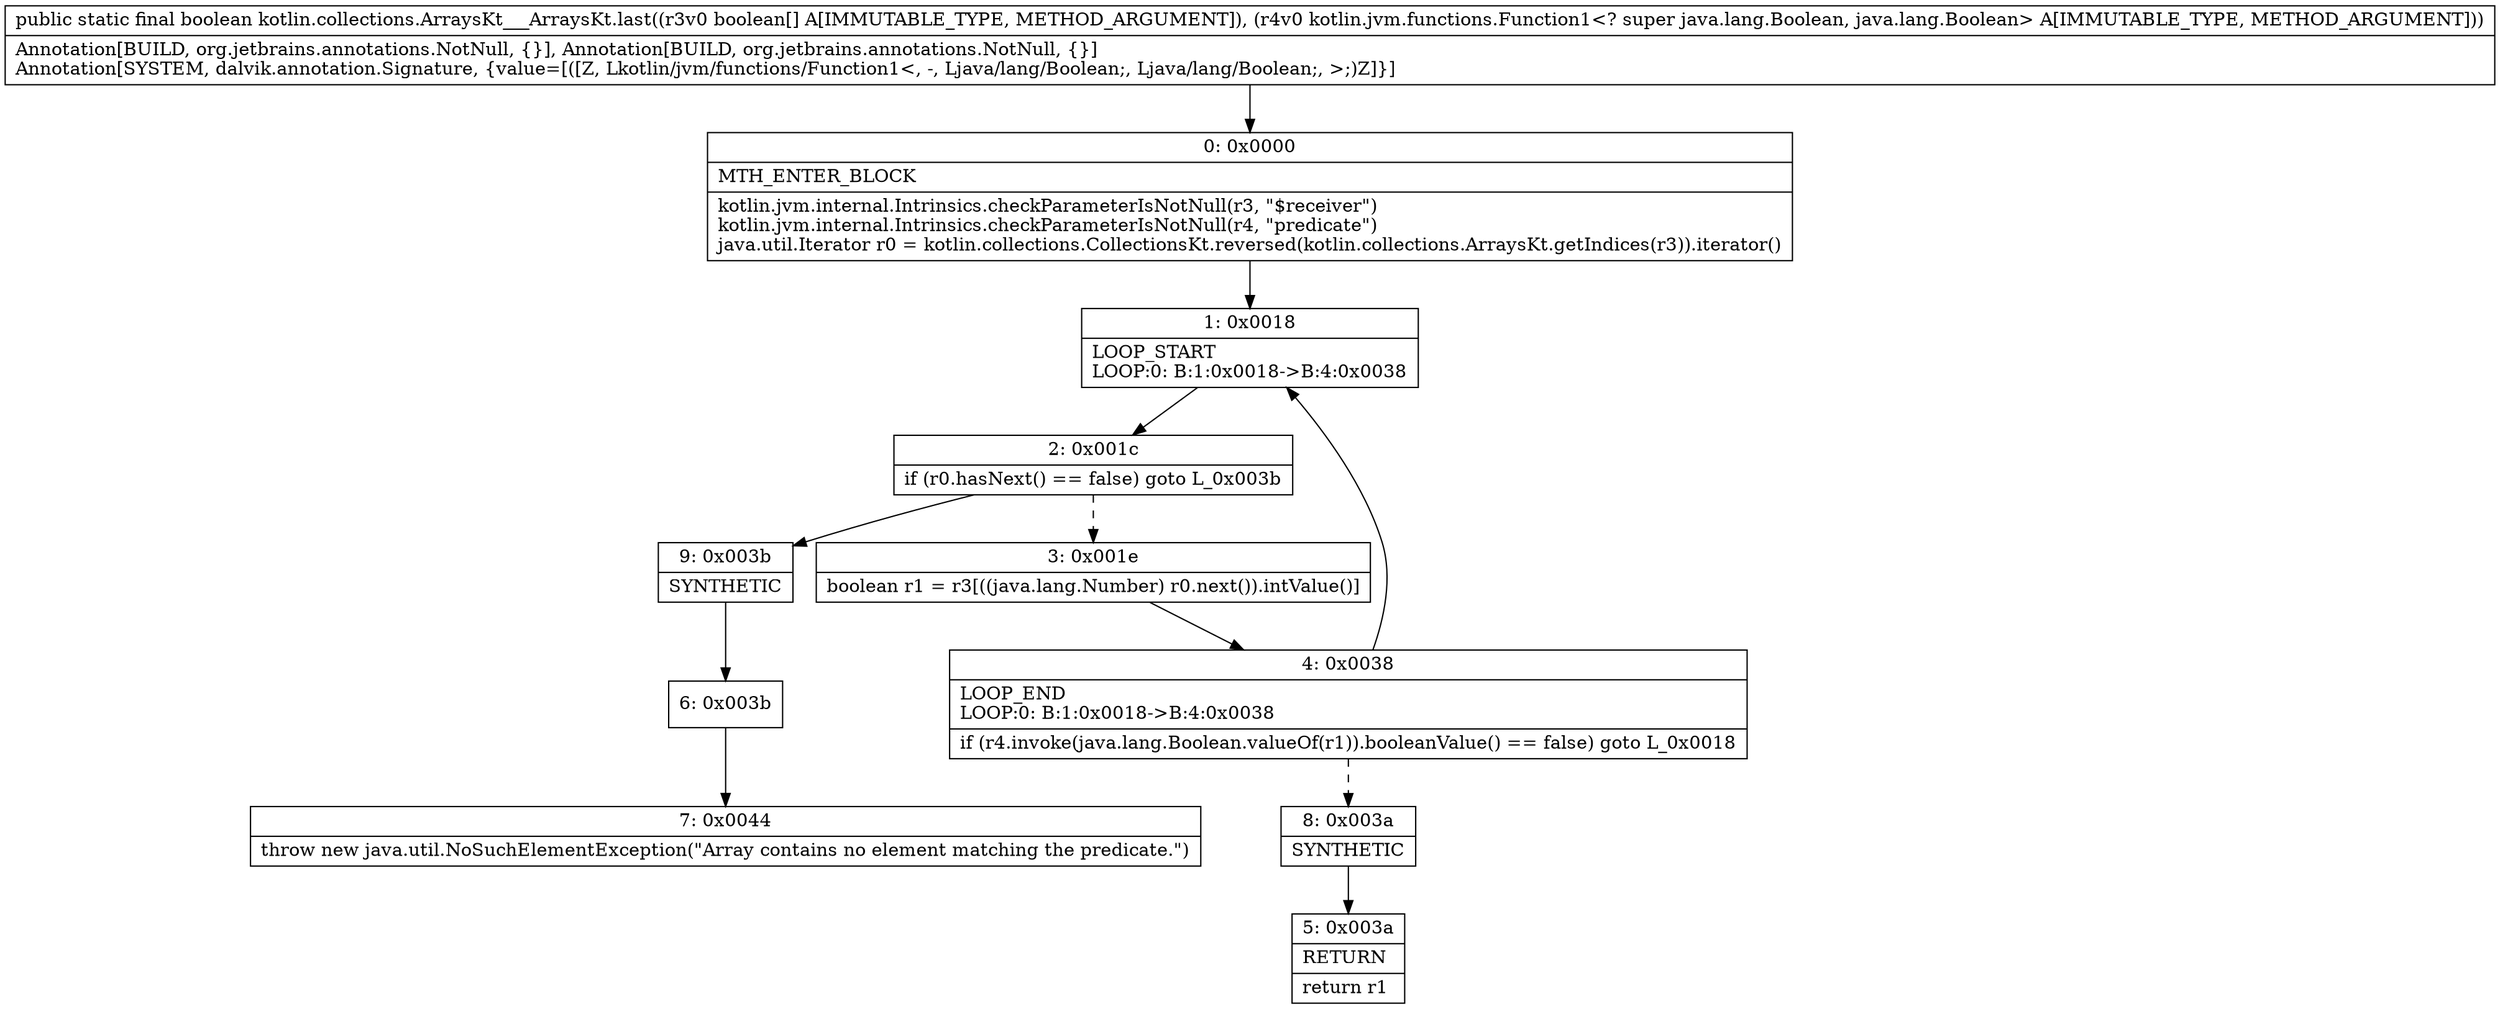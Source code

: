 digraph "CFG forkotlin.collections.ArraysKt___ArraysKt.last([ZLkotlin\/jvm\/functions\/Function1;)Z" {
Node_0 [shape=record,label="{0\:\ 0x0000|MTH_ENTER_BLOCK\l|kotlin.jvm.internal.Intrinsics.checkParameterIsNotNull(r3, \"$receiver\")\lkotlin.jvm.internal.Intrinsics.checkParameterIsNotNull(r4, \"predicate\")\ljava.util.Iterator r0 = kotlin.collections.CollectionsKt.reversed(kotlin.collections.ArraysKt.getIndices(r3)).iterator()\l}"];
Node_1 [shape=record,label="{1\:\ 0x0018|LOOP_START\lLOOP:0: B:1:0x0018\-\>B:4:0x0038\l}"];
Node_2 [shape=record,label="{2\:\ 0x001c|if (r0.hasNext() == false) goto L_0x003b\l}"];
Node_3 [shape=record,label="{3\:\ 0x001e|boolean r1 = r3[((java.lang.Number) r0.next()).intValue()]\l}"];
Node_4 [shape=record,label="{4\:\ 0x0038|LOOP_END\lLOOP:0: B:1:0x0018\-\>B:4:0x0038\l|if (r4.invoke(java.lang.Boolean.valueOf(r1)).booleanValue() == false) goto L_0x0018\l}"];
Node_5 [shape=record,label="{5\:\ 0x003a|RETURN\l|return r1\l}"];
Node_6 [shape=record,label="{6\:\ 0x003b}"];
Node_7 [shape=record,label="{7\:\ 0x0044|throw new java.util.NoSuchElementException(\"Array contains no element matching the predicate.\")\l}"];
Node_8 [shape=record,label="{8\:\ 0x003a|SYNTHETIC\l}"];
Node_9 [shape=record,label="{9\:\ 0x003b|SYNTHETIC\l}"];
MethodNode[shape=record,label="{public static final boolean kotlin.collections.ArraysKt___ArraysKt.last((r3v0 boolean[] A[IMMUTABLE_TYPE, METHOD_ARGUMENT]), (r4v0 kotlin.jvm.functions.Function1\<? super java.lang.Boolean, java.lang.Boolean\> A[IMMUTABLE_TYPE, METHOD_ARGUMENT]))  | Annotation[BUILD, org.jetbrains.annotations.NotNull, \{\}], Annotation[BUILD, org.jetbrains.annotations.NotNull, \{\}]\lAnnotation[SYSTEM, dalvik.annotation.Signature, \{value=[([Z, Lkotlin\/jvm\/functions\/Function1\<, \-, Ljava\/lang\/Boolean;, Ljava\/lang\/Boolean;, \>;)Z]\}]\l}"];
MethodNode -> Node_0;
Node_0 -> Node_1;
Node_1 -> Node_2;
Node_2 -> Node_3[style=dashed];
Node_2 -> Node_9;
Node_3 -> Node_4;
Node_4 -> Node_1;
Node_4 -> Node_8[style=dashed];
Node_6 -> Node_7;
Node_8 -> Node_5;
Node_9 -> Node_6;
}

